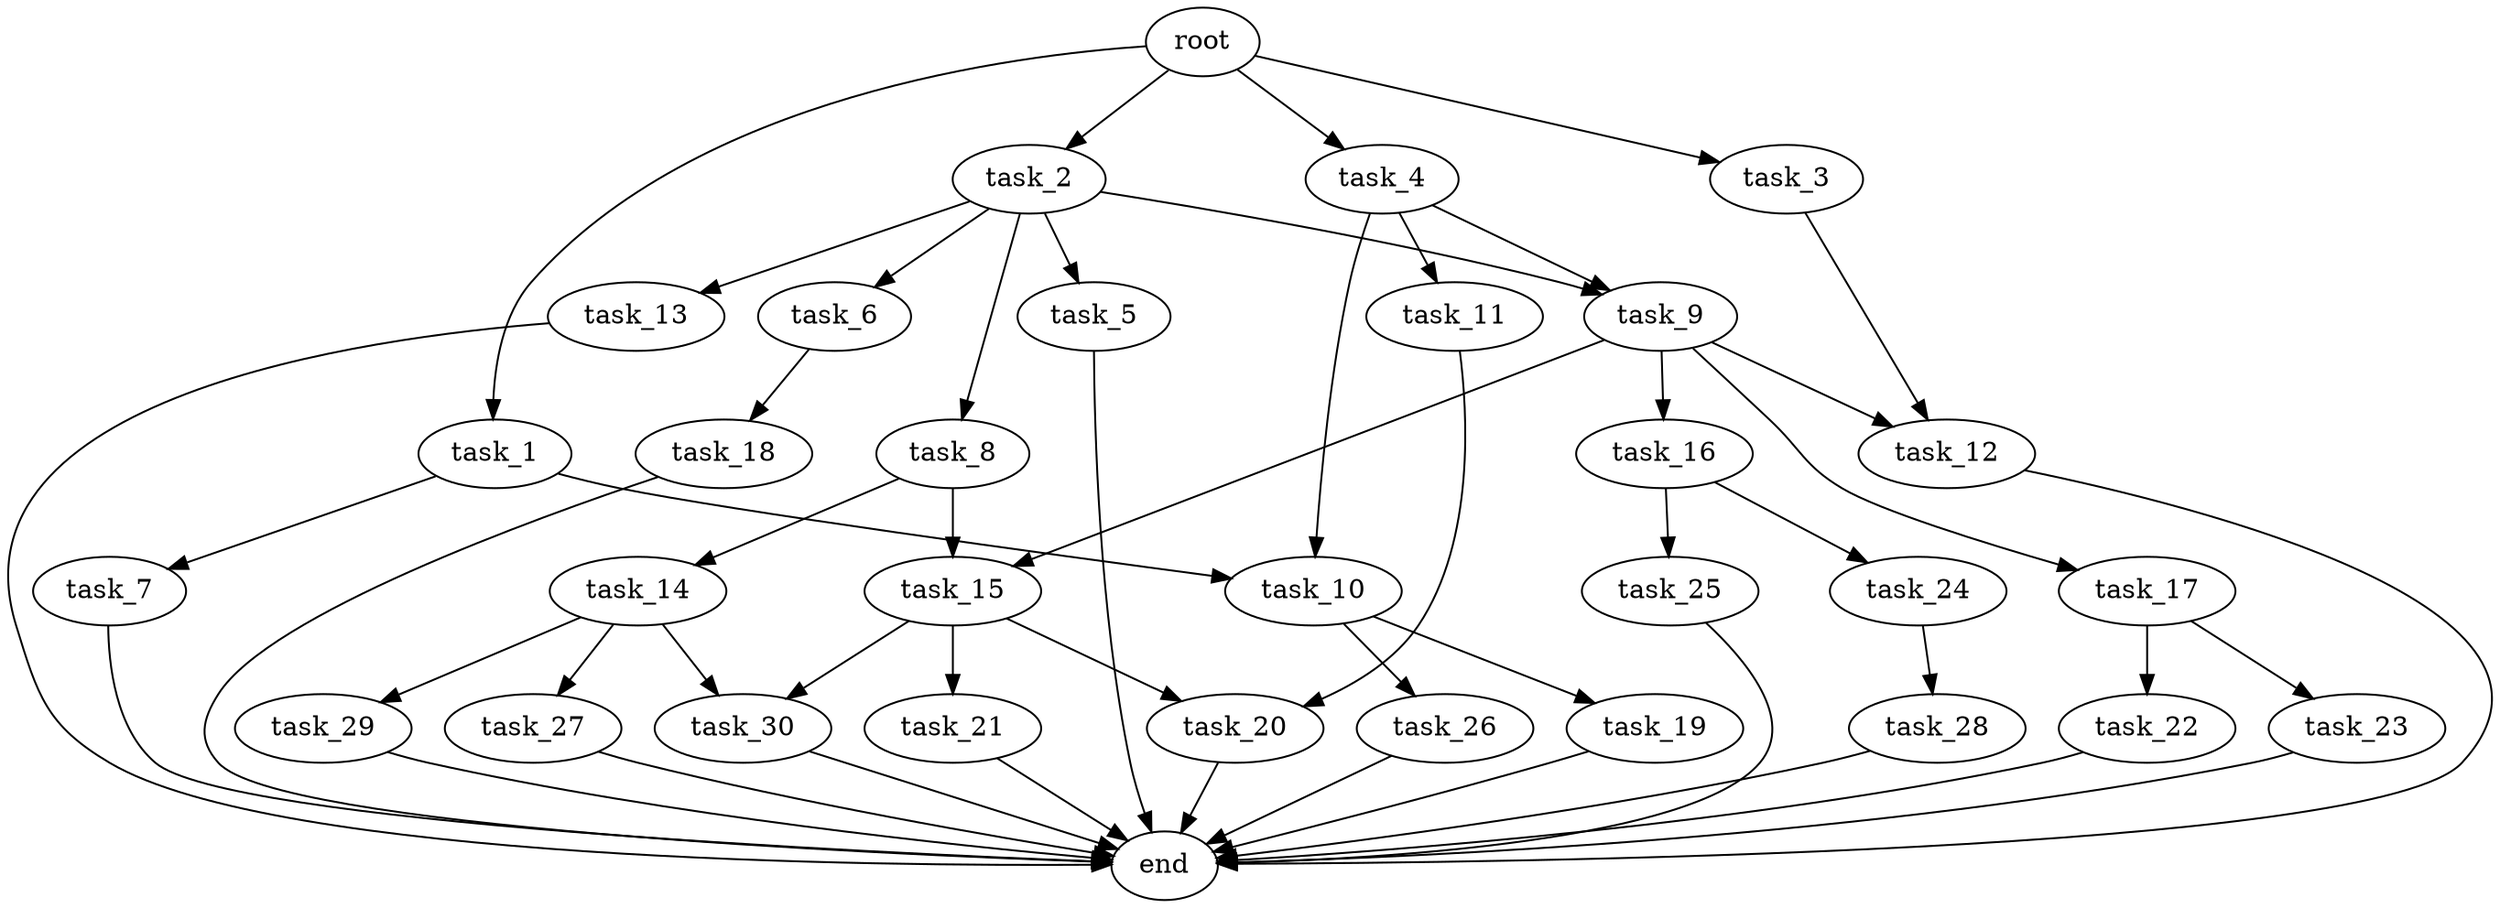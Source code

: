 digraph G {
  root [size="0.000000e+00"];
  task_1 [size="2.866869e+10"];
  task_2 [size="2.506360e+10"];
  task_3 [size="8.393979e+10"];
  task_4 [size="6.906258e+10"];
  task_5 [size="2.952111e+10"];
  task_6 [size="7.536186e+10"];
  task_7 [size="3.240315e+09"];
  task_8 [size="8.140448e+10"];
  task_9 [size="1.025698e+10"];
  task_10 [size="8.680486e+10"];
  task_11 [size="7.395185e+10"];
  task_12 [size="8.648550e+10"];
  task_13 [size="7.424385e+10"];
  task_14 [size="5.613144e+10"];
  task_15 [size="2.376717e+10"];
  task_16 [size="7.843287e+10"];
  task_17 [size="7.988419e+10"];
  task_18 [size="2.877099e+10"];
  task_19 [size="6.645271e+10"];
  task_20 [size="9.264922e+10"];
  task_21 [size="3.876159e+10"];
  task_22 [size="9.567063e+10"];
  task_23 [size="9.758251e+10"];
  task_24 [size="3.127227e+10"];
  task_25 [size="5.521694e+10"];
  task_26 [size="1.306394e+09"];
  task_27 [size="2.514160e+10"];
  task_28 [size="6.205996e+10"];
  task_29 [size="7.809468e+10"];
  task_30 [size="8.701311e+10"];
  end [size="0.000000e+00"];

  root -> task_1 [size="1.000000e-12"];
  root -> task_2 [size="1.000000e-12"];
  root -> task_3 [size="1.000000e-12"];
  root -> task_4 [size="1.000000e-12"];
  task_1 -> task_7 [size="3.240315e+07"];
  task_1 -> task_10 [size="4.340243e+08"];
  task_2 -> task_5 [size="2.952111e+08"];
  task_2 -> task_6 [size="7.536186e+08"];
  task_2 -> task_8 [size="8.140448e+08"];
  task_2 -> task_9 [size="5.128488e+07"];
  task_2 -> task_13 [size="7.424385e+08"];
  task_3 -> task_12 [size="4.324275e+08"];
  task_4 -> task_9 [size="5.128488e+07"];
  task_4 -> task_10 [size="4.340243e+08"];
  task_4 -> task_11 [size="7.395185e+08"];
  task_5 -> end [size="1.000000e-12"];
  task_6 -> task_18 [size="2.877099e+08"];
  task_7 -> end [size="1.000000e-12"];
  task_8 -> task_14 [size="5.613144e+08"];
  task_8 -> task_15 [size="1.188359e+08"];
  task_9 -> task_12 [size="4.324275e+08"];
  task_9 -> task_15 [size="1.188359e+08"];
  task_9 -> task_16 [size="7.843287e+08"];
  task_9 -> task_17 [size="7.988419e+08"];
  task_10 -> task_19 [size="6.645271e+08"];
  task_10 -> task_26 [size="1.306394e+07"];
  task_11 -> task_20 [size="4.632461e+08"];
  task_12 -> end [size="1.000000e-12"];
  task_13 -> end [size="1.000000e-12"];
  task_14 -> task_27 [size="2.514160e+08"];
  task_14 -> task_29 [size="7.809468e+08"];
  task_14 -> task_30 [size="4.350655e+08"];
  task_15 -> task_20 [size="4.632461e+08"];
  task_15 -> task_21 [size="3.876159e+08"];
  task_15 -> task_30 [size="4.350655e+08"];
  task_16 -> task_24 [size="3.127227e+08"];
  task_16 -> task_25 [size="5.521694e+08"];
  task_17 -> task_22 [size="9.567063e+08"];
  task_17 -> task_23 [size="9.758251e+08"];
  task_18 -> end [size="1.000000e-12"];
  task_19 -> end [size="1.000000e-12"];
  task_20 -> end [size="1.000000e-12"];
  task_21 -> end [size="1.000000e-12"];
  task_22 -> end [size="1.000000e-12"];
  task_23 -> end [size="1.000000e-12"];
  task_24 -> task_28 [size="6.205996e+08"];
  task_25 -> end [size="1.000000e-12"];
  task_26 -> end [size="1.000000e-12"];
  task_27 -> end [size="1.000000e-12"];
  task_28 -> end [size="1.000000e-12"];
  task_29 -> end [size="1.000000e-12"];
  task_30 -> end [size="1.000000e-12"];
}
